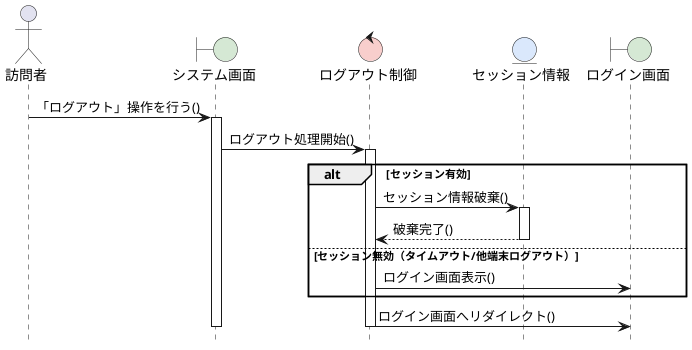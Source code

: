 @startuml Web訪問者システム-ログアウトシーケンス図
hide footbox
skinparam boundaryBackgroundColor #D5E8D4
skinparam controlBackgroundColor  #F8CECC
skinparam entityBackgroundColor   #DAE8FC

actor 訪問者 as A
boundary システム画面 as B1
control ログアウト制御 as C1
entity セッション情報 as E1
boundary ログイン画面 as B2

A -> B1: 「ログアウト」操作を行う()
activate B1

B1 -> C1: ログアウト処理開始()
activate C1

alt セッション有効
    C1 -> E1: セッション情報破棄()
    activate E1
    E1 --> C1: 破棄完了()
    deactivate E1
else セッション無効（タイムアウト/他端末ログアウト）
    C1 -> B2: ログイン画面表示()
end

C1 -> B2: ログイン画面へリダイレクト()
deactivate C1
deactivate B1

@enduml
